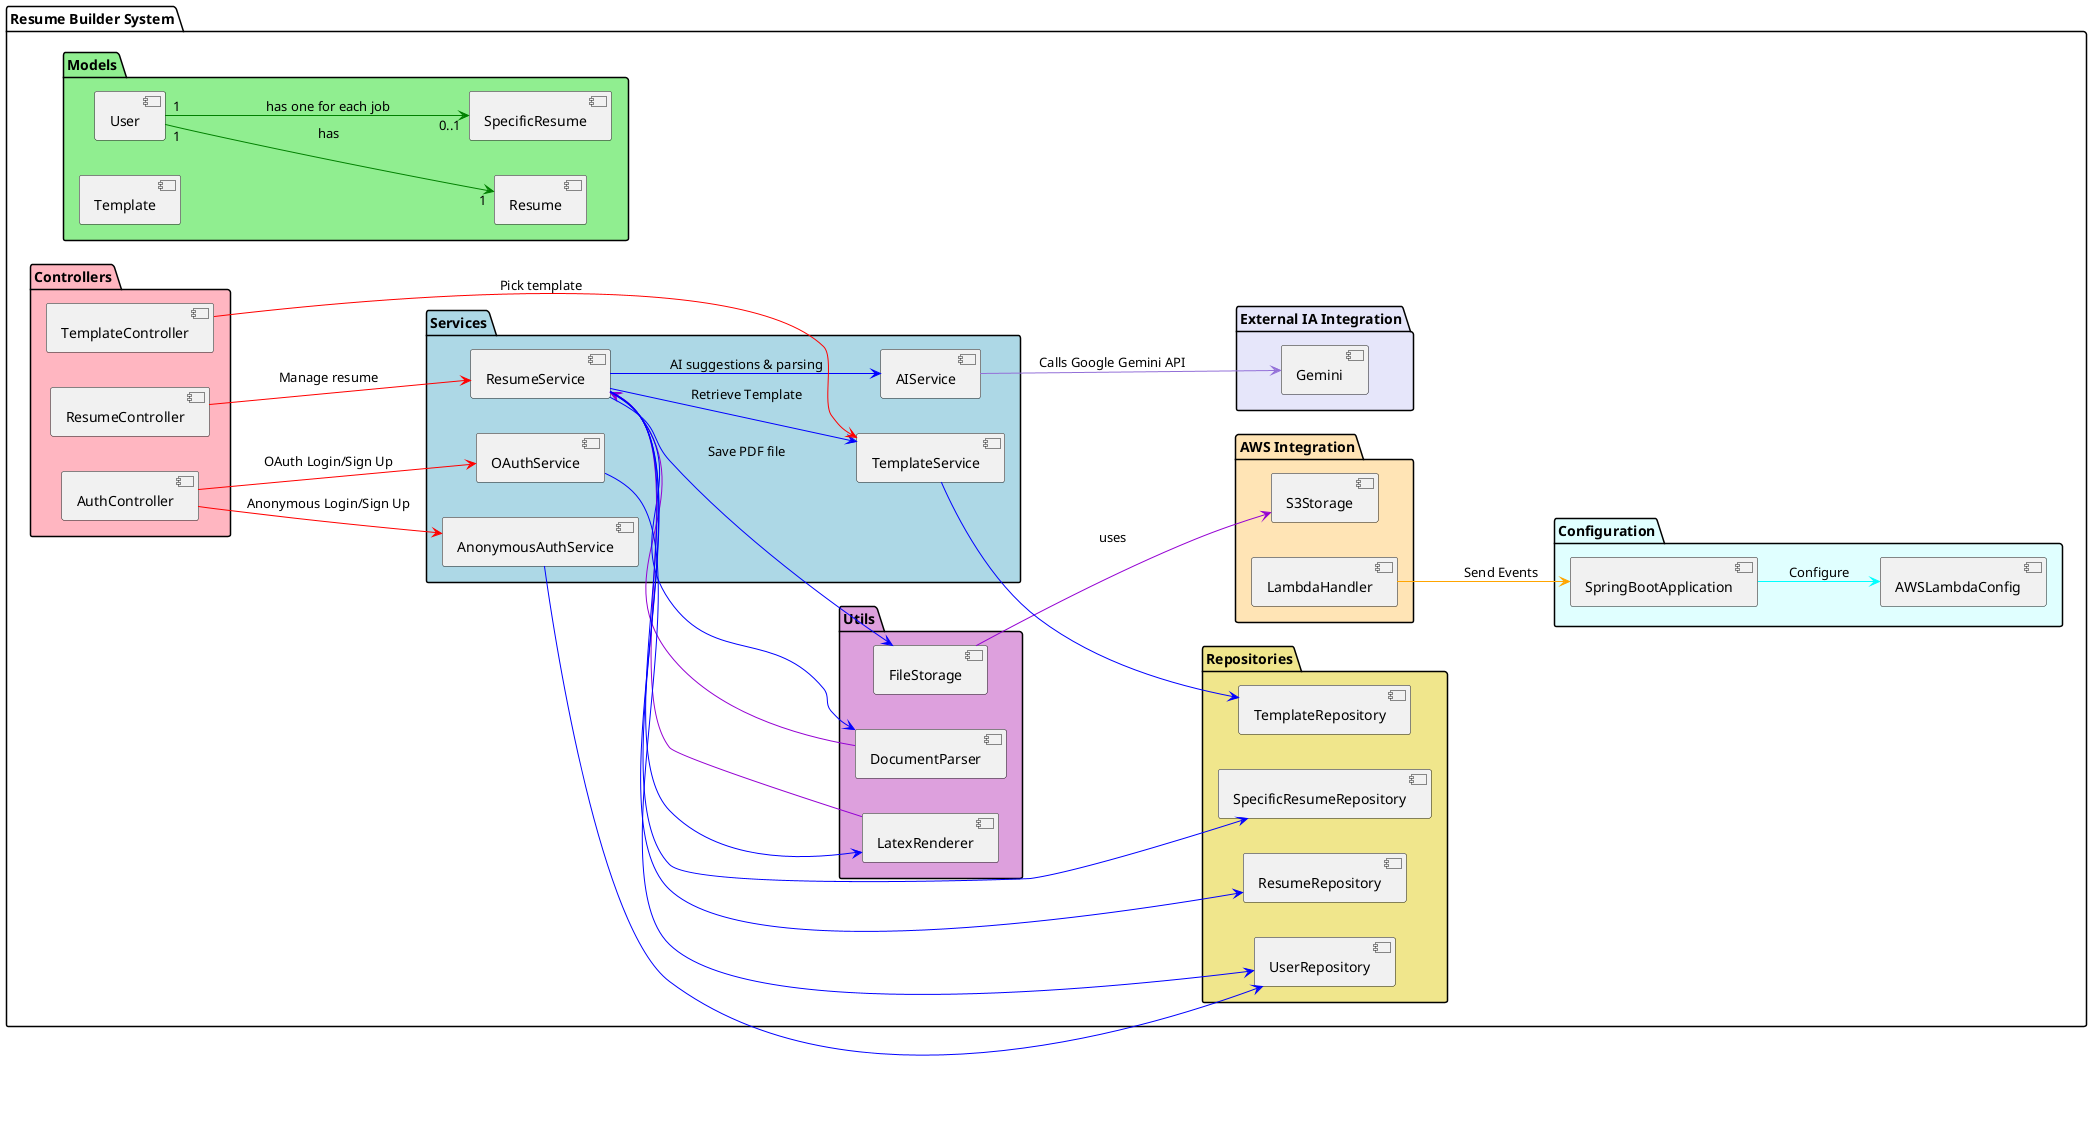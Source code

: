 '	This is part of the documentation of Deployo.io Resume Builder System.
'	Copyright (C) 2025
'	Leila Otto Algarve
'	See LICENSE-DOCUMENTATION for copying conditions. 
@startuml
left to right direction

package "Resume Builder System" {
  package "Models" #LightGreen {
    [User]
    [Resume]
    [SpecificResume]
    [Template]
  }

  package "Services" #LightBlue {
    [AnonymousAuthService]
    [OAuthService]
    [ResumeService]
    [TemplateService]
    [AIService]  
  }

  package "Controllers" #LightPink {
    [AuthController]
    [ResumeController]
    [TemplateController]
  }

  package "Repositories" #Khaki {
    [UserRepository]
    [ResumeRepository]
    [SpecificResumeRepository]
    [TemplateRepository]
  }

  package "Utils" #Plum {
    [DocumentParser]
    [LatexRenderer]
    [FileStorage]
  }

  package "Configuration" #LightCyan {
    [SpringBootApplication]
    [AWSLambdaConfig]
  }

  package "AWS Integration" #Moccasin {
    [S3Storage]
    [LambdaHandler]
  }

  package "External IA Integration" #Lavender {
    [Gemini]
  }
}

' Relacionamentos
[AnonymousAuthService] -[#Blue]-> [UserRepository]
[AuthController] -[#Red]-> [AnonymousAuthService] : "Anonymous Login/Sign Up"
[AuthController] -[#Red]-> [OAuthService] : "OAuth Login/Sign Up"
[DocumentParser] -[#DarkViolet]-> [ResumeService]
[FileStorage] -[#DarkViolet]-> [S3Storage] : "uses"
[LambdaHandler] -[#Orange]-> [SpringBootApplication] : "Send Events"
[LatexRenderer] -[#DarkViolet]-> [ResumeService] 
[OAuthService] -[#Blue]-> [UserRepository]
[ResumeController] -[#Red]-> [ResumeService] : "Manage resume"
[ResumeService] -[#Blue]-> [DocumentParser]
[ResumeService] -[#Blue]-> [FileStorage] : "Save PDF file" 
[ResumeService] -[#Blue]-> [LatexRenderer]
[ResumeService] -[#Blue]-> [ResumeRepository]
[ResumeService] -[#Blue]-> [SpecificResumeRepository]
[ResumeService] -[#Blue]-> [TemplateService] : "Retrieve Template"
[ResumeService] -[#Blue]-> [AIService] : "AI suggestions & parsing"
[AIService] -[#MediumPurple]-> [Gemini] : "Calls Google Gemini API"
[SpringBootApplication] -[#Cyan]-> [AWSLambdaConfig] : "Configure"    
[TemplateController] -[#Red]-> [TemplateService] : "Pick template"
[TemplateService] -[#Blue]-> [TemplateRepository] 
[User] "1" -[#Green]-> "0..1" [SpecificResume] : "has one for each job"
[User] "1" -[#Green]-> "1" [Resume] : "has"

@enduml
